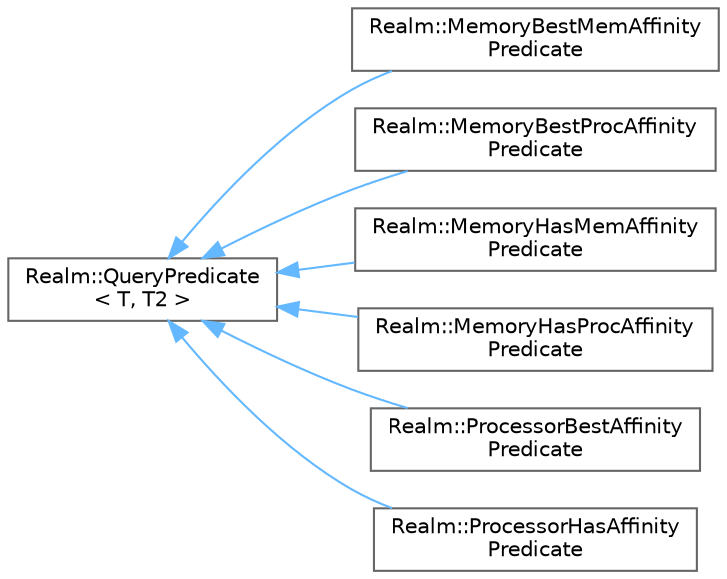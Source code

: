 digraph "Graphical Class Hierarchy"
{
 // LATEX_PDF_SIZE
  bgcolor="transparent";
  edge [fontname=Helvetica,fontsize=10,labelfontname=Helvetica,labelfontsize=10];
  node [fontname=Helvetica,fontsize=10,shape=box,height=0.2,width=0.4];
  rankdir="LR";
  Node0 [id="Node000000",label="Realm::QueryPredicate\l\< T, T2 \>",height=0.2,width=0.4,color="grey40", fillcolor="white", style="filled",URL="$classRealm_1_1QueryPredicate.html",tooltip=" "];
  Node0 -> Node1 [id="edge278_Node000000_Node000001",dir="back",color="steelblue1",style="solid",tooltip=" "];
  Node1 [id="Node000001",label="Realm::MemoryBestMemAffinity\lPredicate",height=0.2,width=0.4,color="grey40", fillcolor="white", style="filled",URL="$classRealm_1_1MemoryBestMemAffinityPredicate.html",tooltip=" "];
  Node0 -> Node2 [id="edge279_Node000000_Node000002",dir="back",color="steelblue1",style="solid",tooltip=" "];
  Node2 [id="Node000002",label="Realm::MemoryBestProcAffinity\lPredicate",height=0.2,width=0.4,color="grey40", fillcolor="white", style="filled",URL="$classRealm_1_1MemoryBestProcAffinityPredicate.html",tooltip=" "];
  Node0 -> Node3 [id="edge280_Node000000_Node000003",dir="back",color="steelblue1",style="solid",tooltip=" "];
  Node3 [id="Node000003",label="Realm::MemoryHasMemAffinity\lPredicate",height=0.2,width=0.4,color="grey40", fillcolor="white", style="filled",URL="$classRealm_1_1MemoryHasMemAffinityPredicate.html",tooltip=" "];
  Node0 -> Node4 [id="edge281_Node000000_Node000004",dir="back",color="steelblue1",style="solid",tooltip=" "];
  Node4 [id="Node000004",label="Realm::MemoryHasProcAffinity\lPredicate",height=0.2,width=0.4,color="grey40", fillcolor="white", style="filled",URL="$classRealm_1_1MemoryHasProcAffinityPredicate.html",tooltip=" "];
  Node0 -> Node5 [id="edge282_Node000000_Node000005",dir="back",color="steelblue1",style="solid",tooltip=" "];
  Node5 [id="Node000005",label="Realm::ProcessorBestAffinity\lPredicate",height=0.2,width=0.4,color="grey40", fillcolor="white", style="filled",URL="$classRealm_1_1ProcessorBestAffinityPredicate.html",tooltip=" "];
  Node0 -> Node6 [id="edge283_Node000000_Node000006",dir="back",color="steelblue1",style="solid",tooltip=" "];
  Node6 [id="Node000006",label="Realm::ProcessorHasAffinity\lPredicate",height=0.2,width=0.4,color="grey40", fillcolor="white", style="filled",URL="$classRealm_1_1ProcessorHasAffinityPredicate.html",tooltip=" "];
}
